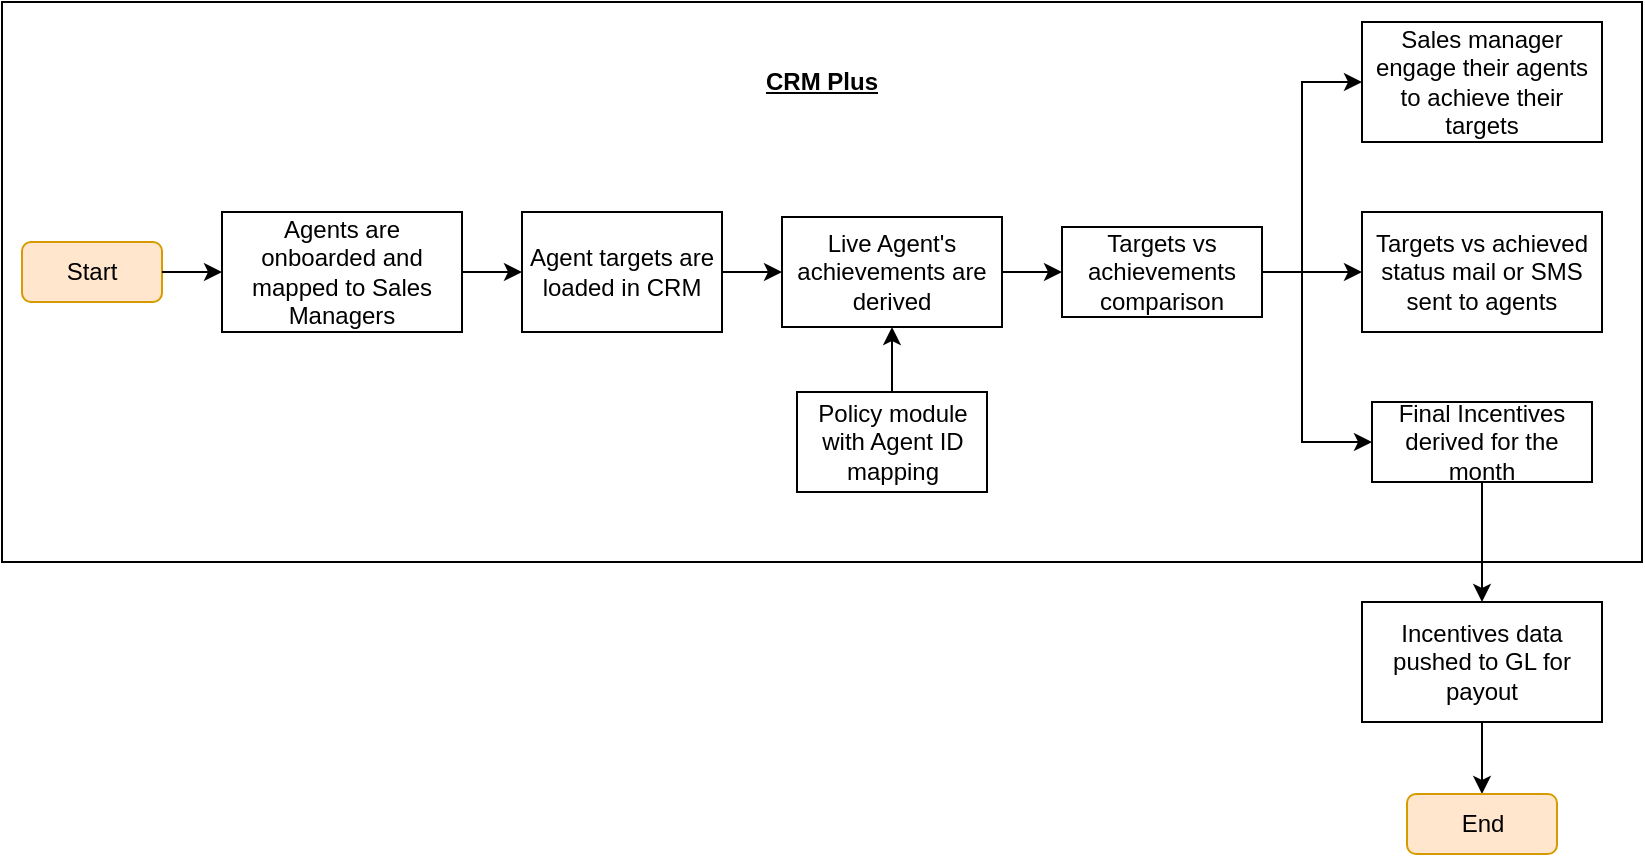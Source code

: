 <mxfile version="24.6.4" type="github">
  <diagram name="Page-1" id="ThYD0BwOZ6zonaZwvDUJ">
    <mxGraphModel dx="954" dy="522" grid="1" gridSize="10" guides="1" tooltips="1" connect="1" arrows="1" fold="1" page="1" pageScale="1" pageWidth="1169" pageHeight="827" math="0" shadow="0">
      <root>
        <mxCell id="0" />
        <mxCell id="1" parent="0" />
        <mxCell id="J-DvTtKIvJHJ2Xqvti7w-12" value="" style="rounded=0;whiteSpace=wrap;html=1;" vertex="1" parent="1">
          <mxGeometry x="60" y="140" width="820" height="280" as="geometry" />
        </mxCell>
        <mxCell id="J-DvTtKIvJHJ2Xqvti7w-1" value="Start" style="rounded=1;whiteSpace=wrap;html=1;fillColor=#ffe6cc;strokeColor=#d79b00;" vertex="1" parent="1">
          <mxGeometry x="70" y="260" width="70" height="30" as="geometry" />
        </mxCell>
        <mxCell id="J-DvTtKIvJHJ2Xqvti7w-2" value="Agents are onboarded and mapped to Sales Managers" style="rounded=0;whiteSpace=wrap;html=1;" vertex="1" parent="1">
          <mxGeometry x="170" y="245" width="120" height="60" as="geometry" />
        </mxCell>
        <mxCell id="J-DvTtKIvJHJ2Xqvti7w-3" value="Agent targets are loaded in CRM" style="rounded=0;whiteSpace=wrap;html=1;" vertex="1" parent="1">
          <mxGeometry x="320" y="245" width="100" height="60" as="geometry" />
        </mxCell>
        <mxCell id="J-DvTtKIvJHJ2Xqvti7w-4" value="Live Agent&#39;s achievements are derived" style="rounded=0;whiteSpace=wrap;html=1;" vertex="1" parent="1">
          <mxGeometry x="450" y="247.5" width="110" height="55" as="geometry" />
        </mxCell>
        <mxCell id="J-DvTtKIvJHJ2Xqvti7w-5" value="Policy module with Agent ID mapping" style="rounded=0;whiteSpace=wrap;html=1;" vertex="1" parent="1">
          <mxGeometry x="457.5" y="335" width="95" height="50" as="geometry" />
        </mxCell>
        <mxCell id="J-DvTtKIvJHJ2Xqvti7w-6" value="Targets vs achievements comparison" style="rounded=0;whiteSpace=wrap;html=1;" vertex="1" parent="1">
          <mxGeometry x="590" y="252.5" width="100" height="45" as="geometry" />
        </mxCell>
        <mxCell id="J-DvTtKIvJHJ2Xqvti7w-7" value="Sales manager engage their agents to achieve their targets" style="rounded=0;whiteSpace=wrap;html=1;" vertex="1" parent="1">
          <mxGeometry x="740" y="150" width="120" height="60" as="geometry" />
        </mxCell>
        <mxCell id="J-DvTtKIvJHJ2Xqvti7w-8" value="Targets vs achieved status mail or SMS sent to agents" style="rounded=0;whiteSpace=wrap;html=1;" vertex="1" parent="1">
          <mxGeometry x="740" y="245" width="120" height="60" as="geometry" />
        </mxCell>
        <mxCell id="J-DvTtKIvJHJ2Xqvti7w-9" value="Final Incentives derived for the month" style="rounded=0;whiteSpace=wrap;html=1;" vertex="1" parent="1">
          <mxGeometry x="745" y="340" width="110" height="40" as="geometry" />
        </mxCell>
        <mxCell id="J-DvTtKIvJHJ2Xqvti7w-10" value="" style="endArrow=classic;html=1;rounded=0;exitX=1;exitY=0.5;exitDx=0;exitDy=0;entryX=0;entryY=0.5;entryDx=0;entryDy=0;" edge="1" parent="1" source="J-DvTtKIvJHJ2Xqvti7w-1" target="J-DvTtKIvJHJ2Xqvti7w-2">
          <mxGeometry width="50" height="50" relative="1" as="geometry">
            <mxPoint x="460" y="290" as="sourcePoint" />
            <mxPoint x="510" y="240" as="targetPoint" />
          </mxGeometry>
        </mxCell>
        <mxCell id="J-DvTtKIvJHJ2Xqvti7w-11" value="Incentives data pushed to GL for payout" style="rounded=0;whiteSpace=wrap;html=1;" vertex="1" parent="1">
          <mxGeometry x="740" y="440" width="120" height="60" as="geometry" />
        </mxCell>
        <mxCell id="J-DvTtKIvJHJ2Xqvti7w-14" value="" style="endArrow=classic;html=1;rounded=0;exitX=1;exitY=0.5;exitDx=0;exitDy=0;entryX=0;entryY=0.5;entryDx=0;entryDy=0;" edge="1" parent="1" source="J-DvTtKIvJHJ2Xqvti7w-2" target="J-DvTtKIvJHJ2Xqvti7w-3">
          <mxGeometry width="50" height="50" relative="1" as="geometry">
            <mxPoint x="440" y="350" as="sourcePoint" />
            <mxPoint x="490" y="300" as="targetPoint" />
          </mxGeometry>
        </mxCell>
        <mxCell id="J-DvTtKIvJHJ2Xqvti7w-15" value="" style="endArrow=classic;html=1;rounded=0;exitX=1;exitY=0.5;exitDx=0;exitDy=0;entryX=0;entryY=0.5;entryDx=0;entryDy=0;" edge="1" parent="1" source="J-DvTtKIvJHJ2Xqvti7w-3" target="J-DvTtKIvJHJ2Xqvti7w-4">
          <mxGeometry width="50" height="50" relative="1" as="geometry">
            <mxPoint x="440" y="350" as="sourcePoint" />
            <mxPoint x="490" y="300" as="targetPoint" />
          </mxGeometry>
        </mxCell>
        <mxCell id="J-DvTtKIvJHJ2Xqvti7w-16" value="" style="endArrow=classic;html=1;rounded=0;exitX=1;exitY=0.5;exitDx=0;exitDy=0;entryX=0;entryY=0.5;entryDx=0;entryDy=0;" edge="1" parent="1" source="J-DvTtKIvJHJ2Xqvti7w-4" target="J-DvTtKIvJHJ2Xqvti7w-6">
          <mxGeometry width="50" height="50" relative="1" as="geometry">
            <mxPoint x="440" y="350" as="sourcePoint" />
            <mxPoint x="490" y="300" as="targetPoint" />
          </mxGeometry>
        </mxCell>
        <mxCell id="J-DvTtKIvJHJ2Xqvti7w-17" value="" style="endArrow=classic;html=1;rounded=0;exitX=1;exitY=0.5;exitDx=0;exitDy=0;entryX=0;entryY=0.5;entryDx=0;entryDy=0;" edge="1" parent="1" source="J-DvTtKIvJHJ2Xqvti7w-6" target="J-DvTtKIvJHJ2Xqvti7w-7">
          <mxGeometry width="50" height="50" relative="1" as="geometry">
            <mxPoint x="440" y="350" as="sourcePoint" />
            <mxPoint x="490" y="300" as="targetPoint" />
            <Array as="points">
              <mxPoint x="710" y="275" />
              <mxPoint x="710" y="180" />
            </Array>
          </mxGeometry>
        </mxCell>
        <mxCell id="J-DvTtKIvJHJ2Xqvti7w-18" value="" style="endArrow=classic;html=1;rounded=0;exitX=1;exitY=0.5;exitDx=0;exitDy=0;entryX=0;entryY=0.5;entryDx=0;entryDy=0;" edge="1" parent="1" source="J-DvTtKIvJHJ2Xqvti7w-6" target="J-DvTtKIvJHJ2Xqvti7w-8">
          <mxGeometry width="50" height="50" relative="1" as="geometry">
            <mxPoint x="440" y="350" as="sourcePoint" />
            <mxPoint x="490" y="300" as="targetPoint" />
          </mxGeometry>
        </mxCell>
        <mxCell id="J-DvTtKIvJHJ2Xqvti7w-19" value="" style="endArrow=classic;html=1;rounded=0;exitX=1;exitY=0.5;exitDx=0;exitDy=0;entryX=0;entryY=0.5;entryDx=0;entryDy=0;" edge="1" parent="1" source="J-DvTtKIvJHJ2Xqvti7w-6" target="J-DvTtKIvJHJ2Xqvti7w-9">
          <mxGeometry width="50" height="50" relative="1" as="geometry">
            <mxPoint x="440" y="350" as="sourcePoint" />
            <mxPoint x="490" y="300" as="targetPoint" />
            <Array as="points">
              <mxPoint x="710" y="275" />
              <mxPoint x="710" y="360" />
            </Array>
          </mxGeometry>
        </mxCell>
        <mxCell id="J-DvTtKIvJHJ2Xqvti7w-20" value="" style="endArrow=classic;html=1;rounded=0;exitX=0.5;exitY=1;exitDx=0;exitDy=0;entryX=0.5;entryY=0;entryDx=0;entryDy=0;" edge="1" parent="1" source="J-DvTtKIvJHJ2Xqvti7w-9" target="J-DvTtKIvJHJ2Xqvti7w-11">
          <mxGeometry width="50" height="50" relative="1" as="geometry">
            <mxPoint x="440" y="350" as="sourcePoint" />
            <mxPoint x="490" y="300" as="targetPoint" />
          </mxGeometry>
        </mxCell>
        <mxCell id="J-DvTtKIvJHJ2Xqvti7w-21" value="" style="endArrow=classic;html=1;rounded=0;exitX=0.5;exitY=0;exitDx=0;exitDy=0;entryX=0.5;entryY=1;entryDx=0;entryDy=0;" edge="1" parent="1" source="J-DvTtKIvJHJ2Xqvti7w-5" target="J-DvTtKIvJHJ2Xqvti7w-4">
          <mxGeometry width="50" height="50" relative="1" as="geometry">
            <mxPoint x="440" y="350" as="sourcePoint" />
            <mxPoint x="490" y="300" as="targetPoint" />
          </mxGeometry>
        </mxCell>
        <mxCell id="J-DvTtKIvJHJ2Xqvti7w-22" value="" style="endArrow=classic;html=1;rounded=0;exitX=0.5;exitY=1;exitDx=0;exitDy=0;entryX=0.5;entryY=0;entryDx=0;entryDy=0;" edge="1" parent="1" source="J-DvTtKIvJHJ2Xqvti7w-11" target="J-DvTtKIvJHJ2Xqvti7w-23">
          <mxGeometry width="50" height="50" relative="1" as="geometry">
            <mxPoint x="450" y="410" as="sourcePoint" />
            <mxPoint x="800" y="540" as="targetPoint" />
          </mxGeometry>
        </mxCell>
        <mxCell id="J-DvTtKIvJHJ2Xqvti7w-23" value="End" style="rounded=1;whiteSpace=wrap;html=1;fillColor=#ffe6cc;strokeColor=#d79b00;" vertex="1" parent="1">
          <mxGeometry x="762.5" y="536" width="75" height="30" as="geometry" />
        </mxCell>
        <mxCell id="J-DvTtKIvJHJ2Xqvti7w-24" value="CRM Plus" style="text;html=1;align=center;verticalAlign=middle;whiteSpace=wrap;rounded=0;fontStyle=5" vertex="1" parent="1">
          <mxGeometry x="440" y="165" width="60" height="30" as="geometry" />
        </mxCell>
      </root>
    </mxGraphModel>
  </diagram>
</mxfile>
